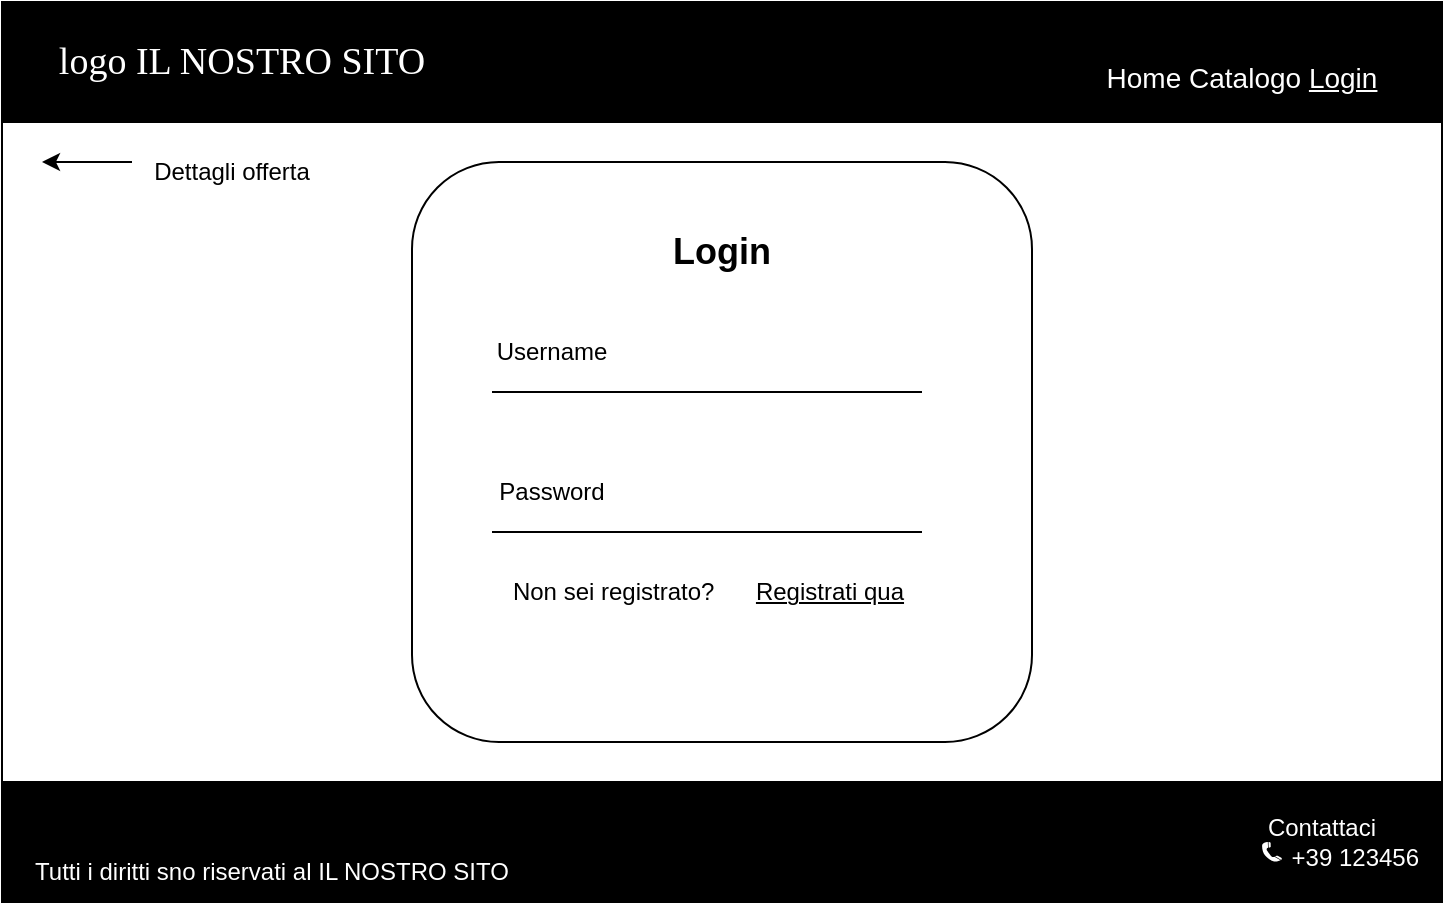 <mxfile version="21.2.2" type="onedrive">
  <diagram name="Pagina-1" id="YVug3UcucDxWL55Y7Jz1">
    <mxGraphModel grid="1" page="1" gridSize="10" guides="1" tooltips="1" connect="1" arrows="1" fold="1" pageScale="1" pageWidth="827" pageHeight="1169" math="0" shadow="0">
      <root>
        <mxCell id="0" />
        <mxCell id="1" parent="0" />
        <mxCell id="n3qJDeGus-uHB8ThJmpK-2" value="" style="rounded=0;whiteSpace=wrap;html=1;" vertex="1" parent="1">
          <mxGeometry x="40" y="680" width="720" height="450" as="geometry" />
        </mxCell>
        <mxCell id="n3qJDeGus-uHB8ThJmpK-3" value="" style="rounded=0;whiteSpace=wrap;html=1;fillColor=#000000;" vertex="1" parent="1">
          <mxGeometry x="40" y="680" width="720" height="60" as="geometry" />
        </mxCell>
        <mxCell id="n3qJDeGus-uHB8ThJmpK-4" value="logo IL NOSTRO SITO" style="text;html=1;strokeColor=none;fillColor=none;align=center;verticalAlign=middle;whiteSpace=wrap;rounded=0;fontColor=#FFFFFF;fontSize=19;fontStyle=0;fontFamily=Verdana;" vertex="1" parent="1">
          <mxGeometry x="50" y="687.5" width="220" height="45" as="geometry" />
        </mxCell>
        <mxCell id="n3qJDeGus-uHB8ThJmpK-5" value="Home Catalogo &lt;u&gt;Login&lt;/u&gt;" style="text;html=1;strokeColor=none;fillColor=none;align=center;verticalAlign=middle;whiteSpace=wrap;rounded=0;fontColor=#FFFFFF;fontSize=14;" vertex="1" parent="1">
          <mxGeometry x="570" y="702.5" width="180" height="30" as="geometry" />
        </mxCell>
        <mxCell id="n3qJDeGus-uHB8ThJmpK-8" value="&#xa;&#xa;&#xa;" style="rounded=0;whiteSpace=wrap;html=1;fillColor=#000000;" vertex="1" parent="1">
          <mxGeometry x="40" y="1070" width="720" height="60" as="geometry" />
        </mxCell>
        <mxCell id="n3qJDeGus-uHB8ThJmpK-9" value="Tutti i diritti sno riservati al IL NOSTRO SITO" style="text;html=1;strokeColor=none;fillColor=none;align=center;verticalAlign=middle;whiteSpace=wrap;rounded=0;fontColor=#FFFFFF;" vertex="1" parent="1">
          <mxGeometry x="40" y="1100" width="270" height="30" as="geometry" />
        </mxCell>
        <mxCell id="n3qJDeGus-uHB8ThJmpK-10" value="Contattaci&lt;br&gt;&amp;nbsp; &amp;nbsp; &amp;nbsp; &amp;nbsp; &amp;nbsp; +39 123456" style="text;html=1;strokeColor=none;fillColor=none;align=center;verticalAlign=middle;whiteSpace=wrap;rounded=0;fontColor=#FFFFFF;" vertex="1" parent="1">
          <mxGeometry x="650" y="1070" width="100" height="60" as="geometry" />
        </mxCell>
        <mxCell id="n3qJDeGus-uHB8ThJmpK-11" value="" style="shape=mxgraph.signs.tech.telephone_3;html=1;pointerEvents=1;fillColor=#FFFFFF;strokeColor=none;verticalLabelPosition=bottom;verticalAlign=top;align=center;sketch=0;fontColor=#FFFFFF;" vertex="1" parent="1">
          <mxGeometry x="670" y="1100" width="10" height="10" as="geometry" />
        </mxCell>
        <mxCell id="n3qJDeGus-uHB8ThJmpK-19" style="edgeStyle=orthogonalEdgeStyle;rounded=0;orthogonalLoop=1;jettySize=auto;html=1;exitX=0.5;exitY=1;exitDx=0;exitDy=0;" edge="1" parent="1" source="n3qJDeGus-uHB8ThJmpK-2" target="n3qJDeGus-uHB8ThJmpK-2">
          <mxGeometry relative="1" as="geometry" />
        </mxCell>
        <mxCell id="n3qJDeGus-uHB8ThJmpK-20" value="" style="rounded=1;whiteSpace=wrap;html=1;" vertex="1" parent="1">
          <mxGeometry x="245" y="760" width="310" height="290" as="geometry" />
        </mxCell>
        <mxCell id="n3qJDeGus-uHB8ThJmpK-21" value="Login" style="text;html=1;strokeColor=none;fillColor=none;align=center;verticalAlign=middle;whiteSpace=wrap;rounded=0;fontStyle=1;fontSize=18;" vertex="1" parent="1">
          <mxGeometry x="355" y="780" width="90" height="50" as="geometry" />
        </mxCell>
        <mxCell id="n3qJDeGus-uHB8ThJmpK-24" value="" style="line;strokeWidth=1;rotatable=0;dashed=0;labelPosition=right;align=left;verticalAlign=middle;spacingTop=0;spacingLeft=6;points=[];portConstraint=eastwest;" vertex="1" parent="1">
          <mxGeometry x="285" y="870" width="215" height="10" as="geometry" />
        </mxCell>
        <mxCell id="n3qJDeGus-uHB8ThJmpK-25" value="" style="line;strokeWidth=1;rotatable=0;dashed=0;labelPosition=right;align=left;verticalAlign=middle;spacingTop=0;spacingLeft=6;points=[];portConstraint=eastwest;" vertex="1" parent="1">
          <mxGeometry x="285" y="940" width="215" height="10" as="geometry" />
        </mxCell>
        <mxCell id="n3qJDeGus-uHB8ThJmpK-26" value="Username" style="text;html=1;strokeColor=none;fillColor=none;align=center;verticalAlign=middle;whiteSpace=wrap;rounded=0;" vertex="1" parent="1">
          <mxGeometry x="285" y="840" width="60" height="30" as="geometry" />
        </mxCell>
        <mxCell id="n3qJDeGus-uHB8ThJmpK-27" value="Password" style="text;html=1;strokeColor=none;fillColor=none;align=center;verticalAlign=middle;whiteSpace=wrap;rounded=0;" vertex="1" parent="1">
          <mxGeometry x="285" y="910" width="60" height="30" as="geometry" />
        </mxCell>
        <mxCell id="n3qJDeGus-uHB8ThJmpK-28" value="Non sei registrato?&amp;nbsp;" style="text;html=1;strokeColor=none;fillColor=none;align=center;verticalAlign=middle;whiteSpace=wrap;rounded=0;" vertex="1" parent="1">
          <mxGeometry x="285" y="960" width="125" height="30" as="geometry" />
        </mxCell>
        <mxCell id="n3qJDeGus-uHB8ThJmpK-29" value="&lt;u&gt;Registrati qua&lt;/u&gt;" style="text;html=1;strokeColor=none;fillColor=none;align=center;verticalAlign=middle;whiteSpace=wrap;rounded=0;" vertex="1" parent="1">
          <mxGeometry x="414" y="960" width="80" height="30" as="geometry" />
        </mxCell>
        <mxCell id="0cw7IbON2YzLjGsUk7hP-1" value="" style="endArrow=classic;html=1;rounded=0;" edge="1" parent="1">
          <mxGeometry width="50" height="50" relative="1" as="geometry">
            <mxPoint x="105" y="760" as="sourcePoint" />
            <mxPoint x="60" y="760" as="targetPoint" />
          </mxGeometry>
        </mxCell>
        <mxCell id="0cw7IbON2YzLjGsUk7hP-3" value="Dettagli offerta" style="text;html=1;strokeColor=none;fillColor=none;align=center;verticalAlign=middle;whiteSpace=wrap;rounded=0;" vertex="1" parent="1">
          <mxGeometry x="100" y="750" width="110" height="30" as="geometry" />
        </mxCell>
      </root>
    </mxGraphModel>
  </diagram>
</mxfile>
